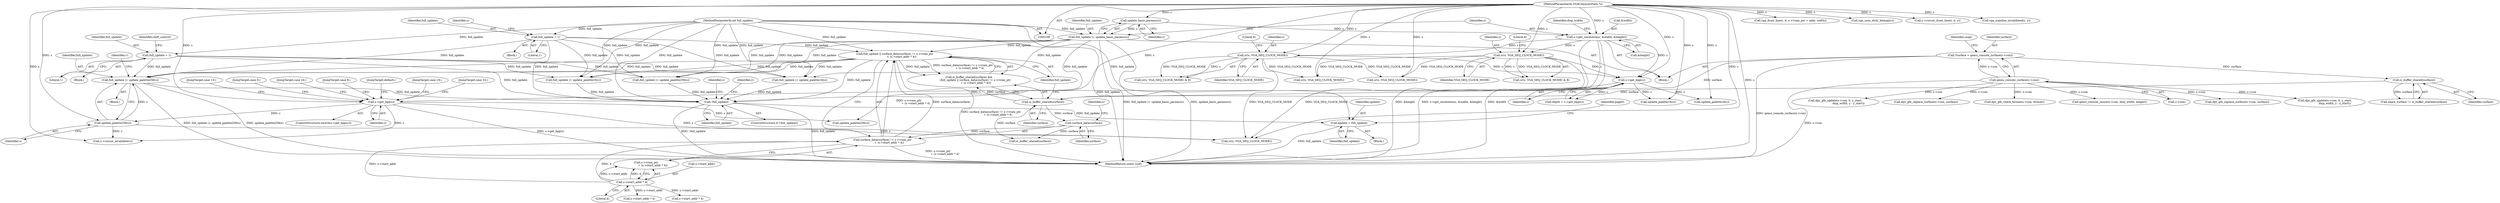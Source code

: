 digraph "0_qemu_bfc56535f793c557aa754c50213fc5f882e6482d@API" {
"1000550" [label="(Call,full_update |= update_palette256(s))"];
"1000159" [label="(Call,full_update |= update_basic_params(s))"];
"1000110" [label="(MethodParameterIn,int full_update)"];
"1000161" [label="(Call,update_basic_params(s))"];
"1000109" [label="(MethodParameterIn,VGACommonState *s)"];
"1000422" [label="(Call,full_update = 1)"];
"1000430" [label="(Call,full_update || surface_data(surface) != s->vram_ptr\n                + (s->start_addr * 4))"];
"1000233" [label="(Call,full_update = 1)"];
"1000432" [label="(Call,surface_data(surface) != s->vram_ptr\n                + (s->start_addr * 4))"];
"1000433" [label="(Call,surface_data(surface))"];
"1000428" [label="(Call,is_buffer_shared(surface))"];
"1000342" [label="(Call,is_buffer_shared(surface))"];
"1000113" [label="(Call,*surface = qemu_console_surface(s->con))"];
"1000115" [label="(Call,qemu_console_surface(s->con))"];
"1000439" [label="(Call,s->start_addr * 4)"];
"1000552" [label="(Call,update_palette256(s))"];
"1000533" [label="(Call,s->get_bpp(s))"];
"1000279" [label="(Call,s->get_bpp(s))"];
"1000163" [label="(Call,s->get_resolution(s, &width, &height))"];
"1000253" [label="(Call,sr(s, VGA_SEQ_CLOCK_MODE))"];
"1000269" [label="(Call,sr(s, VGA_SEQ_CLOCK_MODE))"];
"1000688" [label="(Call,!full_update)"];
"1000777" [label="(Call,update = full_update)"];
"1000423" [label="(Identifier,full_update)"];
"1000163" [label="(Call,s->get_resolution(s, &width, &height))"];
"1000422" [label="(Call,full_update = 1)"];
"1000116" [label="(Call,s->con)"];
"1000272" [label="(Literal,8)"];
"1000707" [label="(Identifier,y)"];
"1000161" [label="(Call,update_basic_params(s))"];
"1000538" [label="(Call,full_update |= update_palette256(s))"];
"1000482" [label="(Call,update_palette16(s))"];
"1000280" [label="(Identifier,s)"];
"1000777" [label="(Call,update = full_update)"];
"1000232" [label="(Block,)"];
"1000435" [label="(Call,s->vram_ptr\n                + (s->start_addr * 4))"];
"1000830" [label="(Call,vga_draw_line(s, d, s->vram_ptr + addr, width))"];
"1000437" [label="(Identifier,s)"];
"1000165" [label="(Call,&width)"];
"1000691" [label="(Call,vga_sync_dirty_bitmap(s))"];
"1000939" [label="(MethodReturn,static void)"];
"1000514" [label="(Call,sr(s, VGA_SEQ_CLOCK_MODE))"];
"1000550" [label="(Call,full_update |= update_palette256(s))"];
"1000254" [label="(Identifier,s)"];
"1000439" [label="(Call,s->start_addr * 4)"];
"1000854" [label="(Call,dpy_gfx_update(s->con, 0, y_start,\n                               disp_width, y - y_start))"];
"1000440" [label="(Call,s->start_addr)"];
"1000689" [label="(Identifier,full_update)"];
"1000366" [label="(Call,dpy_gfx_replace_surface(s->con, surface))"];
"1000270" [label="(Identifier,s)"];
"1000344" [label="(Block,)"];
"1000537" [label="(JumpTarget,case 0:)"];
"1000587" [label="(JumpTarget,case 24:)"];
"1000843" [label="(Call,s->cursor_draw_line(s, d, y))"];
"1000534" [label="(Identifier,s)"];
"1000508" [label="(Call,full_update |= update_palette16(s))"];
"1000540" [label="(Call,update_palette256(s))"];
"1000434" [label="(Identifier,surface)"];
"1000549" [label="(JumpTarget,case 8:)"];
"1000293" [label="(Call,dpy_gfx_check_format(s->con, format))"];
"1000627" [label="(Call,s->cursor_invalidate(s))"];
"1000430" [label="(Call,full_update || surface_data(surface) != s->vram_ptr\n                + (s->start_addr * 4))"];
"1000340" [label="(Call,share_surface != is_buffer_shared(surface))"];
"1000373" [label="(Call,qemu_console_resize(s->con, disp_width, height))"];
"1000532" [label="(ControlStructure,switch(s->get_bpp(s)))"];
"1000621" [label="(Call,is_buffer_shared(surface))"];
"1000277" [label="(Call,depth = s->get_bpp(s))"];
"1000687" [label="(ControlStructure,if (!full_update))"];
"1000555" [label="(Identifier,v)"];
"1000170" [label="(Identifier,disp_width)"];
"1000536" [label="(JumpTarget,default:)"];
"1000535" [label="(Block,)"];
"1000574" [label="(JumpTarget,case 16:)"];
"1000167" [label="(Call,&height)"];
"1000714" [label="(Block,)"];
"1000510" [label="(Call,update_palette16(s))"];
"1000427" [label="(Call,is_buffer_shared(surface) &&\n               (full_update || surface_data(surface) != s->vram_ptr\n                + (s->start_addr * 4)))"];
"1000164" [label="(Identifier,s)"];
"1000432" [label="(Call,surface_data(surface) != s->vram_ptr\n                + (s->start_addr * 4))"];
"1000233" [label="(Call,full_update = 1)"];
"1000343" [label="(Identifier,surface)"];
"1000551" [label="(Identifier,full_update)"];
"1000235" [label="(Literal,1)"];
"1000342" [label="(Call,is_buffer_shared(surface))"];
"1000160" [label="(Identifier,full_update)"];
"1000268" [label="(Call,sr(s, VGA_SEQ_CLOCK_MODE) & 8)"];
"1000470" [label="(Call,dpy_gfx_replace_surface(s->con, surface))"];
"1000812" [label="(Call,vga_scanline_invalidated(s, y))"];
"1000111" [label="(Block,)"];
"1000115" [label="(Call,qemu_console_surface(s->con))"];
"1000424" [label="(Literal,1)"];
"1000688" [label="(Call,!full_update)"];
"1000279" [label="(Call,s->get_bpp(s))"];
"1000109" [label="(MethodParameterIn,VGACommonState *s)"];
"1000256" [label="(Literal,8)"];
"1000692" [label="(Identifier,s)"];
"1000480" [label="(Call,full_update |= update_palette16(s))"];
"1000553" [label="(Identifier,s)"];
"1000159" [label="(Call,full_update |= update_basic_params(s))"];
"1000443" [label="(Literal,4)"];
"1000600" [label="(JumpTarget,case 32:)"];
"1000110" [label="(MethodParameterIn,int full_update)"];
"1000477" [label="(Identifier,shift_control)"];
"1000429" [label="(Identifier,surface)"];
"1000778" [label="(Identifier,update)"];
"1000431" [label="(Identifier,full_update)"];
"1000253" [label="(Call,sr(s, VGA_SEQ_CLOCK_MODE))"];
"1000137" [label="(Identifier,snap)"];
"1000234" [label="(Identifier,full_update)"];
"1000653" [label="(Call,sr(s, VGA_SEQ_CLOCK_MODE))"];
"1000486" [label="(Call,sr(s, VGA_SEQ_CLOCK_MODE))"];
"1000269" [label="(Call,sr(s, VGA_SEQ_CLOCK_MODE))"];
"1000779" [label="(Identifier,full_update)"];
"1000781" [label="(Identifier,page0)"];
"1000433" [label="(Call,surface_data(surface))"];
"1000162" [label="(Identifier,s)"];
"1000552" [label="(Call,update_palette256(s))"];
"1000465" [label="(Call,s->start_addr * 4)"];
"1000271" [label="(Identifier,VGA_SEQ_CLOCK_MODE)"];
"1000918" [label="(Call,dpy_gfx_update(s->con, 0, y_start,\n                       disp_width, y - y_start))"];
"1000658" [label="(Call,s->start_addr * 4)"];
"1000533" [label="(Call,s->get_bpp(s))"];
"1000113" [label="(Call,*surface = qemu_console_surface(s->con))"];
"1000428" [label="(Call,is_buffer_shared(surface))"];
"1000114" [label="(Identifier,surface)"];
"1000238" [label="(Identifier,s)"];
"1000561" [label="(JumpTarget,case 15:)"];
"1000252" [label="(Call,sr(s, VGA_SEQ_CLOCK_MODE) & 8)"];
"1000255" [label="(Identifier,VGA_SEQ_CLOCK_MODE)"];
"1000550" -> "1000535"  [label="AST: "];
"1000550" -> "1000552"  [label="CFG: "];
"1000551" -> "1000550"  [label="AST: "];
"1000552" -> "1000550"  [label="AST: "];
"1000555" -> "1000550"  [label="CFG: "];
"1000550" -> "1000939"  [label="DDG: full_update |= update_palette256(s)"];
"1000550" -> "1000939"  [label="DDG: update_palette256(s)"];
"1000159" -> "1000550"  [label="DDG: full_update"];
"1000422" -> "1000550"  [label="DDG: full_update"];
"1000430" -> "1000550"  [label="DDG: full_update"];
"1000233" -> "1000550"  [label="DDG: full_update"];
"1000110" -> "1000550"  [label="DDG: full_update"];
"1000552" -> "1000550"  [label="DDG: s"];
"1000550" -> "1000688"  [label="DDG: full_update"];
"1000159" -> "1000111"  [label="AST: "];
"1000159" -> "1000161"  [label="CFG: "];
"1000160" -> "1000159"  [label="AST: "];
"1000161" -> "1000159"  [label="AST: "];
"1000164" -> "1000159"  [label="CFG: "];
"1000159" -> "1000939"  [label="DDG: full_update |= update_basic_params(s)"];
"1000159" -> "1000939"  [label="DDG: update_basic_params(s)"];
"1000110" -> "1000159"  [label="DDG: full_update"];
"1000161" -> "1000159"  [label="DDG: s"];
"1000159" -> "1000430"  [label="DDG: full_update"];
"1000159" -> "1000480"  [label="DDG: full_update"];
"1000159" -> "1000508"  [label="DDG: full_update"];
"1000159" -> "1000538"  [label="DDG: full_update"];
"1000159" -> "1000688"  [label="DDG: full_update"];
"1000110" -> "1000108"  [label="AST: "];
"1000110" -> "1000939"  [label="DDG: full_update"];
"1000110" -> "1000233"  [label="DDG: full_update"];
"1000110" -> "1000422"  [label="DDG: full_update"];
"1000110" -> "1000430"  [label="DDG: full_update"];
"1000110" -> "1000480"  [label="DDG: full_update"];
"1000110" -> "1000508"  [label="DDG: full_update"];
"1000110" -> "1000538"  [label="DDG: full_update"];
"1000110" -> "1000688"  [label="DDG: full_update"];
"1000110" -> "1000777"  [label="DDG: full_update"];
"1000161" -> "1000162"  [label="CFG: "];
"1000162" -> "1000161"  [label="AST: "];
"1000109" -> "1000161"  [label="DDG: s"];
"1000161" -> "1000163"  [label="DDG: s"];
"1000109" -> "1000108"  [label="AST: "];
"1000109" -> "1000939"  [label="DDG: s"];
"1000109" -> "1000163"  [label="DDG: s"];
"1000109" -> "1000253"  [label="DDG: s"];
"1000109" -> "1000269"  [label="DDG: s"];
"1000109" -> "1000279"  [label="DDG: s"];
"1000109" -> "1000482"  [label="DDG: s"];
"1000109" -> "1000486"  [label="DDG: s"];
"1000109" -> "1000510"  [label="DDG: s"];
"1000109" -> "1000514"  [label="DDG: s"];
"1000109" -> "1000533"  [label="DDG: s"];
"1000109" -> "1000540"  [label="DDG: s"];
"1000109" -> "1000552"  [label="DDG: s"];
"1000109" -> "1000627"  [label="DDG: s"];
"1000109" -> "1000653"  [label="DDG: s"];
"1000109" -> "1000691"  [label="DDG: s"];
"1000109" -> "1000812"  [label="DDG: s"];
"1000109" -> "1000830"  [label="DDG: s"];
"1000109" -> "1000843"  [label="DDG: s"];
"1000422" -> "1000344"  [label="AST: "];
"1000422" -> "1000424"  [label="CFG: "];
"1000423" -> "1000422"  [label="AST: "];
"1000424" -> "1000422"  [label="AST: "];
"1000477" -> "1000422"  [label="CFG: "];
"1000422" -> "1000480"  [label="DDG: full_update"];
"1000422" -> "1000508"  [label="DDG: full_update"];
"1000422" -> "1000538"  [label="DDG: full_update"];
"1000422" -> "1000688"  [label="DDG: full_update"];
"1000430" -> "1000427"  [label="AST: "];
"1000430" -> "1000431"  [label="CFG: "];
"1000430" -> "1000432"  [label="CFG: "];
"1000431" -> "1000430"  [label="AST: "];
"1000432" -> "1000430"  [label="AST: "];
"1000427" -> "1000430"  [label="CFG: "];
"1000430" -> "1000939"  [label="DDG: surface_data(surface) != s->vram_ptr\n                + (s->start_addr * 4)"];
"1000430" -> "1000427"  [label="DDG: full_update"];
"1000430" -> "1000427"  [label="DDG: surface_data(surface) != s->vram_ptr\n                + (s->start_addr * 4)"];
"1000233" -> "1000430"  [label="DDG: full_update"];
"1000432" -> "1000430"  [label="DDG: surface_data(surface)"];
"1000432" -> "1000430"  [label="DDG: s->vram_ptr\n                + (s->start_addr * 4)"];
"1000430" -> "1000480"  [label="DDG: full_update"];
"1000430" -> "1000508"  [label="DDG: full_update"];
"1000430" -> "1000538"  [label="DDG: full_update"];
"1000430" -> "1000688"  [label="DDG: full_update"];
"1000233" -> "1000232"  [label="AST: "];
"1000233" -> "1000235"  [label="CFG: "];
"1000234" -> "1000233"  [label="AST: "];
"1000235" -> "1000233"  [label="AST: "];
"1000238" -> "1000233"  [label="CFG: "];
"1000233" -> "1000480"  [label="DDG: full_update"];
"1000233" -> "1000508"  [label="DDG: full_update"];
"1000233" -> "1000538"  [label="DDG: full_update"];
"1000233" -> "1000688"  [label="DDG: full_update"];
"1000432" -> "1000435"  [label="CFG: "];
"1000433" -> "1000432"  [label="AST: "];
"1000435" -> "1000432"  [label="AST: "];
"1000432" -> "1000939"  [label="DDG: s->vram_ptr\n                + (s->start_addr * 4)"];
"1000433" -> "1000432"  [label="DDG: surface"];
"1000439" -> "1000432"  [label="DDG: s->start_addr"];
"1000439" -> "1000432"  [label="DDG: 4"];
"1000433" -> "1000434"  [label="CFG: "];
"1000434" -> "1000433"  [label="AST: "];
"1000437" -> "1000433"  [label="CFG: "];
"1000428" -> "1000433"  [label="DDG: surface"];
"1000433" -> "1000621"  [label="DDG: surface"];
"1000428" -> "1000427"  [label="AST: "];
"1000428" -> "1000429"  [label="CFG: "];
"1000429" -> "1000428"  [label="AST: "];
"1000431" -> "1000428"  [label="CFG: "];
"1000427" -> "1000428"  [label="CFG: "];
"1000428" -> "1000427"  [label="DDG: surface"];
"1000342" -> "1000428"  [label="DDG: surface"];
"1000113" -> "1000428"  [label="DDG: surface"];
"1000428" -> "1000621"  [label="DDG: surface"];
"1000342" -> "1000340"  [label="AST: "];
"1000342" -> "1000343"  [label="CFG: "];
"1000343" -> "1000342"  [label="AST: "];
"1000340" -> "1000342"  [label="CFG: "];
"1000342" -> "1000340"  [label="DDG: surface"];
"1000113" -> "1000342"  [label="DDG: surface"];
"1000113" -> "1000111"  [label="AST: "];
"1000113" -> "1000115"  [label="CFG: "];
"1000114" -> "1000113"  [label="AST: "];
"1000115" -> "1000113"  [label="AST: "];
"1000137" -> "1000113"  [label="CFG: "];
"1000113" -> "1000939"  [label="DDG: qemu_console_surface(s->con)"];
"1000115" -> "1000113"  [label="DDG: s->con"];
"1000115" -> "1000116"  [label="CFG: "];
"1000116" -> "1000115"  [label="AST: "];
"1000115" -> "1000939"  [label="DDG: s->con"];
"1000115" -> "1000293"  [label="DDG: s->con"];
"1000115" -> "1000366"  [label="DDG: s->con"];
"1000115" -> "1000373"  [label="DDG: s->con"];
"1000115" -> "1000470"  [label="DDG: s->con"];
"1000115" -> "1000854"  [label="DDG: s->con"];
"1000115" -> "1000918"  [label="DDG: s->con"];
"1000439" -> "1000435"  [label="AST: "];
"1000439" -> "1000443"  [label="CFG: "];
"1000440" -> "1000439"  [label="AST: "];
"1000443" -> "1000439"  [label="AST: "];
"1000435" -> "1000439"  [label="CFG: "];
"1000439" -> "1000435"  [label="DDG: s->start_addr"];
"1000439" -> "1000435"  [label="DDG: 4"];
"1000439" -> "1000465"  [label="DDG: s->start_addr"];
"1000439" -> "1000658"  [label="DDG: s->start_addr"];
"1000552" -> "1000553"  [label="CFG: "];
"1000553" -> "1000552"  [label="AST: "];
"1000533" -> "1000552"  [label="DDG: s"];
"1000552" -> "1000627"  [label="DDG: s"];
"1000552" -> "1000653"  [label="DDG: s"];
"1000533" -> "1000532"  [label="AST: "];
"1000533" -> "1000534"  [label="CFG: "];
"1000534" -> "1000533"  [label="AST: "];
"1000536" -> "1000533"  [label="CFG: "];
"1000537" -> "1000533"  [label="CFG: "];
"1000549" -> "1000533"  [label="CFG: "];
"1000561" -> "1000533"  [label="CFG: "];
"1000574" -> "1000533"  [label="CFG: "];
"1000587" -> "1000533"  [label="CFG: "];
"1000600" -> "1000533"  [label="CFG: "];
"1000533" -> "1000939"  [label="DDG: s->get_bpp(s)"];
"1000279" -> "1000533"  [label="DDG: s"];
"1000533" -> "1000540"  [label="DDG: s"];
"1000533" -> "1000627"  [label="DDG: s"];
"1000533" -> "1000653"  [label="DDG: s"];
"1000279" -> "1000277"  [label="AST: "];
"1000279" -> "1000280"  [label="CFG: "];
"1000280" -> "1000279"  [label="AST: "];
"1000277" -> "1000279"  [label="CFG: "];
"1000279" -> "1000277"  [label="DDG: s"];
"1000163" -> "1000279"  [label="DDG: s"];
"1000253" -> "1000279"  [label="DDG: s"];
"1000269" -> "1000279"  [label="DDG: s"];
"1000279" -> "1000482"  [label="DDG: s"];
"1000279" -> "1000510"  [label="DDG: s"];
"1000163" -> "1000111"  [label="AST: "];
"1000163" -> "1000167"  [label="CFG: "];
"1000164" -> "1000163"  [label="AST: "];
"1000165" -> "1000163"  [label="AST: "];
"1000167" -> "1000163"  [label="AST: "];
"1000170" -> "1000163"  [label="CFG: "];
"1000163" -> "1000939"  [label="DDG: &height"];
"1000163" -> "1000939"  [label="DDG: s->get_resolution(s, &width, &height)"];
"1000163" -> "1000939"  [label="DDG: &width"];
"1000163" -> "1000253"  [label="DDG: s"];
"1000163" -> "1000269"  [label="DDG: s"];
"1000253" -> "1000252"  [label="AST: "];
"1000253" -> "1000255"  [label="CFG: "];
"1000254" -> "1000253"  [label="AST: "];
"1000255" -> "1000253"  [label="AST: "];
"1000256" -> "1000253"  [label="CFG: "];
"1000253" -> "1000252"  [label="DDG: s"];
"1000253" -> "1000252"  [label="DDG: VGA_SEQ_CLOCK_MODE"];
"1000253" -> "1000486"  [label="DDG: VGA_SEQ_CLOCK_MODE"];
"1000253" -> "1000514"  [label="DDG: VGA_SEQ_CLOCK_MODE"];
"1000253" -> "1000653"  [label="DDG: VGA_SEQ_CLOCK_MODE"];
"1000269" -> "1000268"  [label="AST: "];
"1000269" -> "1000271"  [label="CFG: "];
"1000270" -> "1000269"  [label="AST: "];
"1000271" -> "1000269"  [label="AST: "];
"1000272" -> "1000269"  [label="CFG: "];
"1000269" -> "1000268"  [label="DDG: s"];
"1000269" -> "1000268"  [label="DDG: VGA_SEQ_CLOCK_MODE"];
"1000269" -> "1000486"  [label="DDG: VGA_SEQ_CLOCK_MODE"];
"1000269" -> "1000514"  [label="DDG: VGA_SEQ_CLOCK_MODE"];
"1000269" -> "1000653"  [label="DDG: VGA_SEQ_CLOCK_MODE"];
"1000688" -> "1000687"  [label="AST: "];
"1000688" -> "1000689"  [label="CFG: "];
"1000689" -> "1000688"  [label="AST: "];
"1000692" -> "1000688"  [label="CFG: "];
"1000707" -> "1000688"  [label="CFG: "];
"1000688" -> "1000939"  [label="DDG: full_update"];
"1000688" -> "1000939"  [label="DDG: !full_update"];
"1000508" -> "1000688"  [label="DDG: full_update"];
"1000480" -> "1000688"  [label="DDG: full_update"];
"1000538" -> "1000688"  [label="DDG: full_update"];
"1000688" -> "1000777"  [label="DDG: full_update"];
"1000777" -> "1000714"  [label="AST: "];
"1000777" -> "1000779"  [label="CFG: "];
"1000778" -> "1000777"  [label="AST: "];
"1000779" -> "1000777"  [label="AST: "];
"1000781" -> "1000777"  [label="CFG: "];
"1000777" -> "1000939"  [label="DDG: full_update"];
}
